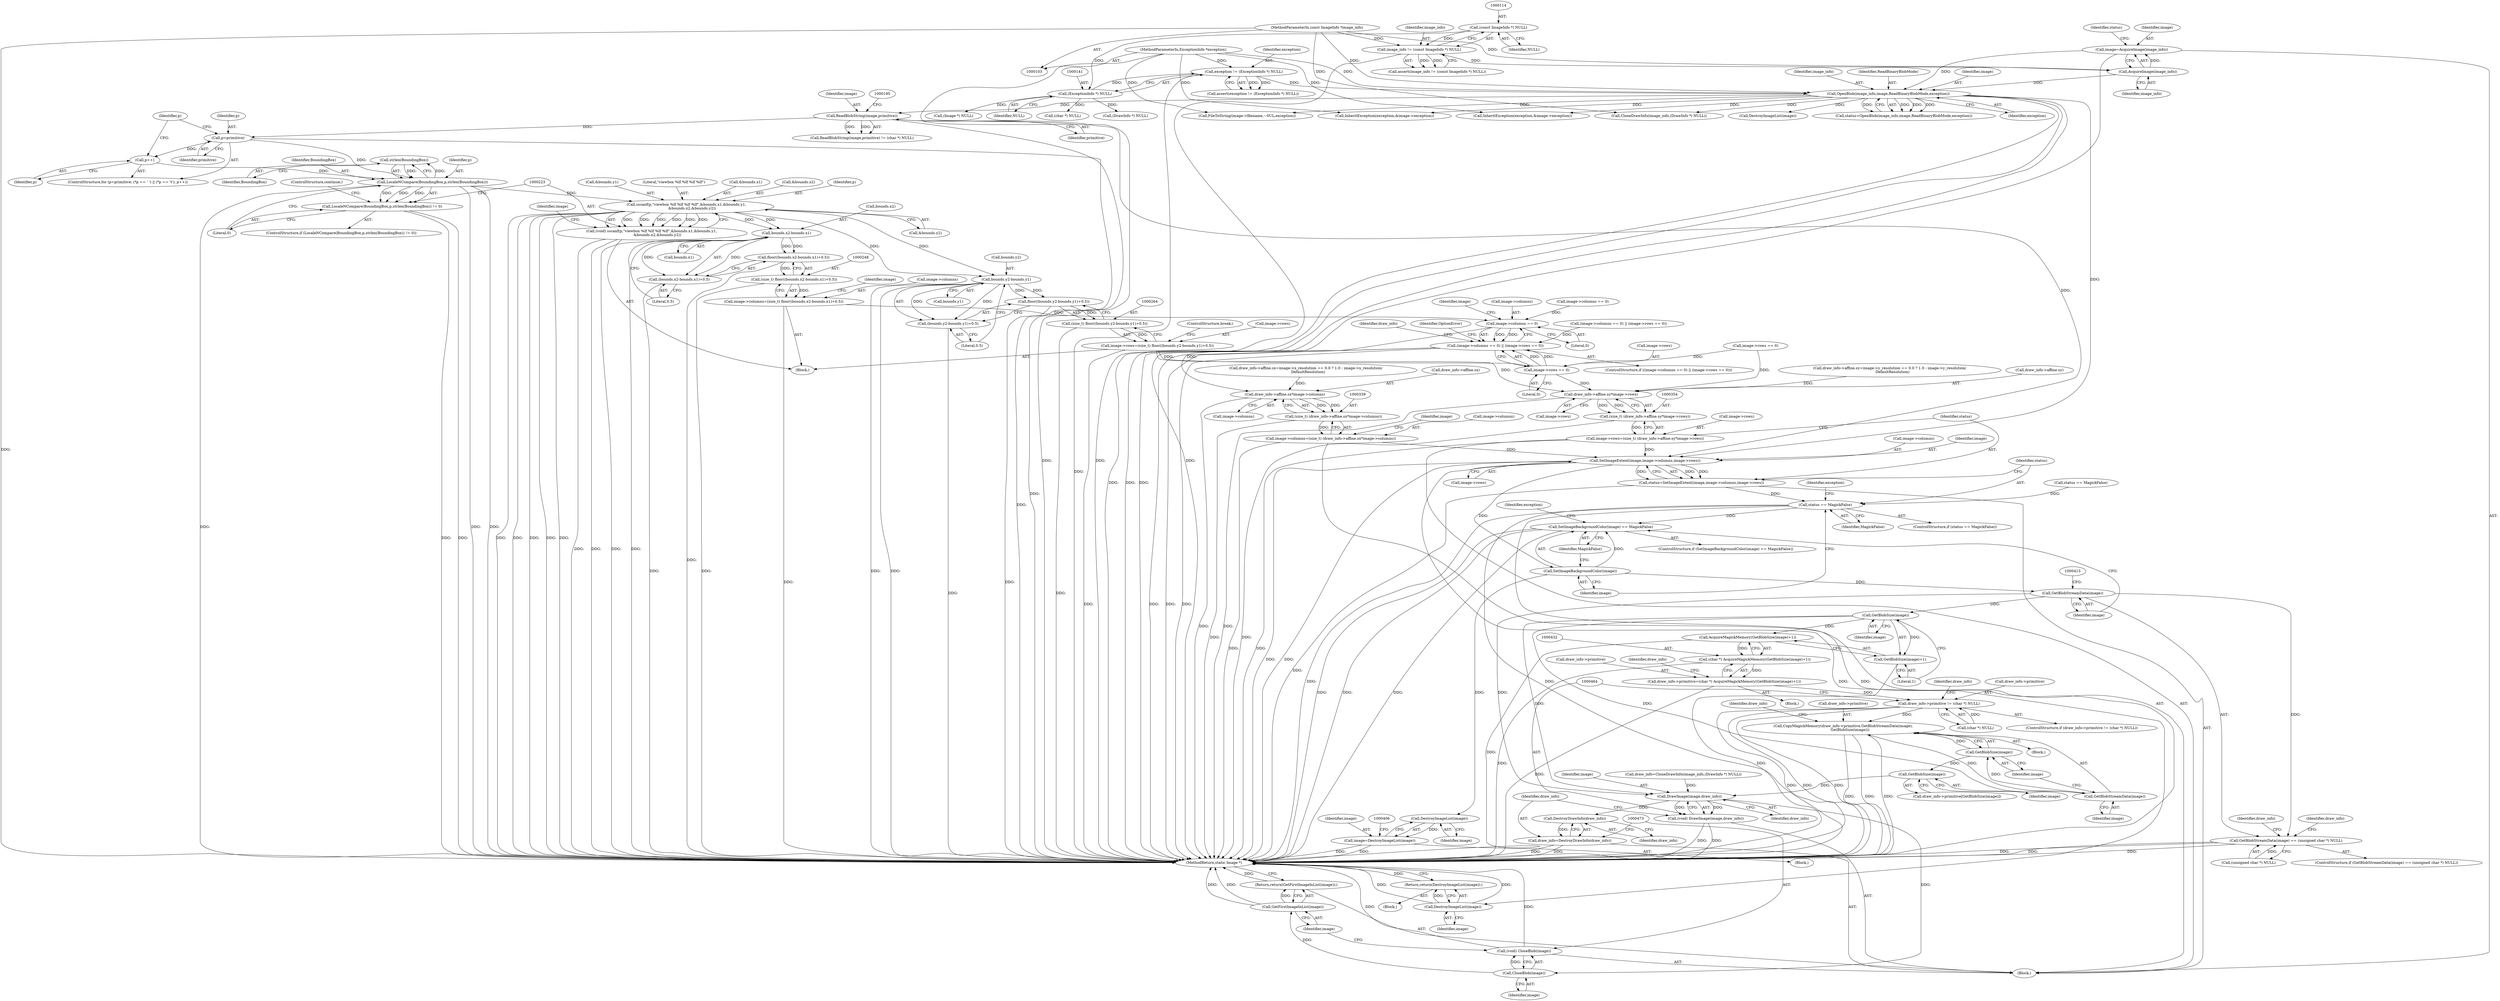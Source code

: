 digraph "0_ImageMagick_f6e9d0d9955e85bdd7540b251cd50d598dacc5e6_38@API" {
"1000218" [label="(Call,strlen(BoundingBox))"];
"1000215" [label="(Call,LocaleNCompare(BoundingBox,p,strlen(BoundingBox)))"];
"1000218" [label="(Call,strlen(BoundingBox))"];
"1000199" [label="(Call,p=primitive)"];
"1000191" [label="(Call,ReadBlobString(image,primitive))"];
"1000155" [label="(Call,OpenBlob(image_info,image,ReadBinaryBlobMode,exception))"];
"1000151" [label="(Call,AcquireImage(image_info))"];
"1000111" [label="(Call,image_info != (const ImageInfo *) NULL)"];
"1000104" [label="(MethodParameterIn,const ImageInfo *image_info)"];
"1000113" [label="(Call,(const ImageInfo *) NULL)"];
"1000149" [label="(Call,image=AcquireImage(image_info))"];
"1000138" [label="(Call,exception != (ExceptionInfo *) NULL)"];
"1000105" [label="(MethodParameterIn,ExceptionInfo *exception)"];
"1000140" [label="(Call,(ExceptionInfo *) NULL)"];
"1000211" [label="(Call,p++)"];
"1000214" [label="(Call,LocaleNCompare(BoundingBox,p,strlen(BoundingBox)) != 0)"];
"1000224" [label="(Call,sscanf(p,\"viewbox %lf %lf %lf %lf\",&bounds.x1,&bounds.y1,\n          &bounds.x2,&bounds.y2))"];
"1000222" [label="(Call,(void) sscanf(p,\"viewbox %lf %lf %lf %lf\",&bounds.x1,&bounds.y1,\n          &bounds.x2,&bounds.y2))"];
"1000251" [label="(Call,bounds.x2-bounds.x1)"];
"1000249" [label="(Call,floor((bounds.x2-bounds.x1)+0.5))"];
"1000247" [label="(Call,(size_t) floor((bounds.x2-bounds.x1)+0.5))"];
"1000243" [label="(Call,image->columns=(size_t) floor((bounds.x2-bounds.x1)+0.5))"];
"1000278" [label="(Call,image->columns == 0)"];
"1000277" [label="(Call,(image->columns == 0) || (image->rows == 0))"];
"1000340" [label="(Call,draw_info->affine.sx*image->columns)"];
"1000338" [label="(Call,(size_t) (draw_info->affine.sx*image->columns))"];
"1000334" [label="(Call,image->columns=(size_t) (draw_info->affine.sx*image->columns))"];
"1000366" [label="(Call,SetImageExtent(image,image->columns,image->rows))"];
"1000364" [label="(Call,status=SetImageExtent(image,image->columns,image->rows))"];
"1000375" [label="(Call,status == MagickFalse)"];
"1000389" [label="(Call,SetImageBackgroundColor(image) == MagickFalse)"];
"1000386" [label="(Call,DestroyImageList(image))"];
"1000385" [label="(Return,return(DestroyImageList(image));)"];
"1000390" [label="(Call,SetImageBackgroundColor(image))"];
"1000402" [label="(Call,DestroyImageList(image))"];
"1000400" [label="(Call,image=DestroyImageList(image))"];
"1000410" [label="(Call,GetBlobStreamData(image))"];
"1000409" [label="(Call,GetBlobStreamData(image) == (unsigned char *) NULL)"];
"1000435" [label="(Call,GetBlobSize(image))"];
"1000433" [label="(Call,AcquireMagickMemory(GetBlobSize(image)+1))"];
"1000431" [label="(Call,(char *) AcquireMagickMemory(GetBlobSize(image)+1))"];
"1000427" [label="(Call,draw_info->primitive=(char *) AcquireMagickMemory(GetBlobSize(image)+1))"];
"1000439" [label="(Call,draw_info->primitive != (char *) NULL)"];
"1000447" [label="(Call,CopyMagickMemory(draw_info->primitive,GetBlobStreamData(image),\n            GetBlobSize(image)))"];
"1000434" [label="(Call,GetBlobSize(image)+1)"];
"1000451" [label="(Call,GetBlobStreamData(image))"];
"1000453" [label="(Call,GetBlobSize(image))"];
"1000460" [label="(Call,GetBlobSize(image))"];
"1000465" [label="(Call,DrawImage(image,draw_info))"];
"1000463" [label="(Call,(void) DrawImage(image,draw_info))"];
"1000470" [label="(Call,DestroyDrawInfo(draw_info))"];
"1000468" [label="(Call,draw_info=DestroyDrawInfo(draw_info))"];
"1000474" [label="(Call,CloseBlob(image))"];
"1000472" [label="(Call,(void) CloseBlob(image))"];
"1000477" [label="(Call,GetFirstImageInList(image))"];
"1000476" [label="(Return,return(GetFirstImageInList(image));)"];
"1000250" [label="(Call,(bounds.x2-bounds.x1)+0.5)"];
"1000267" [label="(Call,bounds.y2-bounds.y1)"];
"1000265" [label="(Call,floor((bounds.y2-bounds.y1)+0.5))"];
"1000263" [label="(Call,(size_t) floor((bounds.y2-bounds.y1)+0.5))"];
"1000259" [label="(Call,image->rows=(size_t) floor((bounds.y2-bounds.y1)+0.5))"];
"1000283" [label="(Call,image->rows == 0)"];
"1000355" [label="(Call,draw_info->affine.sy*image->rows)"];
"1000353" [label="(Call,(size_t) (draw_info->affine.sy*image->rows))"];
"1000349" [label="(Call,image->rows=(size_t) (draw_info->affine.sy*image->rows))"];
"1000266" [label="(Call,(bounds.y2-bounds.y1)+0.5)"];
"1000157" [label="(Identifier,image)"];
"1000441" [label="(Identifier,draw_info)"];
"1000298" [label="(Call,draw_info->affine.sx=image->x_resolution == 0.0 ? 1.0 : image->x_resolution/\n    DefaultResolution)"];
"1000137" [label="(Call,assert(exception != (ExceptionInfo *) NULL))"];
"1000411" [label="(Identifier,image)"];
"1000221" [label="(ControlStructure,continue;)"];
"1000448" [label="(Call,draw_info->primitive)"];
"1000471" [label="(Identifier,draw_info)"];
"1000227" [label="(Call,&bounds.x1)"];
"1000472" [label="(Call,(void) CloseBlob(image))"];
"1000239" [label="(Call,&bounds.y2)"];
"1000467" [label="(Identifier,draw_info)"];
"1000385" [label="(Return,return(DestroyImageList(image));)"];
"1000193" [label="(Identifier,primitive)"];
"1000340" [label="(Call,draw_info->affine.sx*image->columns)"];
"1000174" [label="(Call,(image->columns == 0) || (image->rows == 0))"];
"1000368" [label="(Call,image->columns)"];
"1000275" [label="(ControlStructure,break;)"];
"1000235" [label="(Call,&bounds.x2)"];
"1000247" [label="(Call,(size_t) floor((bounds.x2-bounds.x1)+0.5))"];
"1000469" [label="(Identifier,draw_info)"];
"1000341" [label="(Call,draw_info->affine.sx)"];
"1000194" [label="(Call,(char *) NULL)"];
"1000277" [label="(Call,(image->columns == 0) || (image->rows == 0))"];
"1000150" [label="(Identifier,image)"];
"1000389" [label="(Call,SetImageBackgroundColor(image) == MagickFalse)"];
"1000474" [label="(Call,CloseBlob(image))"];
"1000139" [label="(Identifier,exception)"];
"1000255" [label="(Call,bounds.x1)"];
"1000218" [label="(Call,strlen(BoundingBox))"];
"1000190" [label="(Call,ReadBlobString(image,primitive) != (char *) NULL)"];
"1000402" [label="(Call,DestroyImageList(image))"];
"1000138" [label="(Call,exception != (ExceptionInfo *) NULL)"];
"1000452" [label="(Identifier,image)"];
"1000456" [label="(Call,draw_info->primitive[GetBlobSize(image)])"];
"1000284" [label="(Call,image->rows)"];
"1000454" [label="(Identifier,image)"];
"1000394" [label="(Call,InheritException(exception,&image->exception))"];
"1000465" [label="(Call,DrawImage(image,draw_info))"];
"1000388" [label="(ControlStructure,if (SetImageBackgroundColor(image) == MagickFalse))"];
"1000390" [label="(Call,SetImageBackgroundColor(image))"];
"1000263" [label="(Call,(size_t) floor((bounds.y2-bounds.y1)+0.5))"];
"1000217" [label="(Identifier,p)"];
"1000167" [label="(Call,DestroyImageList(image))"];
"1000461" [label="(Identifier,image)"];
"1000338" [label="(Call,(size_t) (draw_info->affine.sx*image->columns))"];
"1000346" [label="(Call,image->columns)"];
"1000260" [label="(Call,image->rows)"];
"1000285" [label="(Identifier,image)"];
"1000104" [label="(MethodParameterIn,const ImageInfo *image_info)"];
"1000245" [label="(Identifier,image)"];
"1000161" [label="(Call,status == MagickFalse)"];
"1000449" [label="(Identifier,draw_info)"];
"1000437" [label="(Literal,1)"];
"1000215" [label="(Call,LocaleNCompare(BoundingBox,p,strlen(BoundingBox)))"];
"1000111" [label="(Call,image_info != (const ImageInfo *) NULL)"];
"1000212" [label="(Identifier,p)"];
"1000191" [label="(Call,ReadBlobString(image,primitive))"];
"1000225" [label="(Identifier,p)"];
"1000261" [label="(Identifier,image)"];
"1000295" [label="(Call,(DrawInfo *) NULL)"];
"1000376" [label="(Identifier,status)"];
"1000365" [label="(Identifier,status)"];
"1000477" [label="(Call,GetFirstImageInList(image))"];
"1000282" [label="(Literal,0)"];
"1000403" [label="(Identifier,image)"];
"1000112" [label="(Identifier,image_info)"];
"1000476" [label="(Return,return(GetFirstImageInList(image));)"];
"1000156" [label="(Identifier,image_info)"];
"1000375" [label="(Call,status == MagickFalse)"];
"1000334" [label="(Call,image->columns=(size_t) (draw_info->affine.sx*image->columns))"];
"1000170" [label="(Call,(Image *) NULL)"];
"1000377" [label="(Identifier,MagickFalse)"];
"1000192" [label="(Identifier,image)"];
"1000251" [label="(Call,bounds.x2-bounds.x1)"];
"1000205" [label="(Identifier,p)"];
"1000379" [label="(Call,InheritException(exception,&image->exception))"];
"1000140" [label="(Call,(ExceptionInfo *) NULL)"];
"1000158" [label="(Identifier,ReadBinaryBlobMode)"];
"1000364" [label="(Call,status=SetImageExtent(image,image->columns,image->rows))"];
"1000436" [label="(Identifier,image)"];
"1000460" [label="(Call,GetBlobSize(image))"];
"1000349" [label="(Call,image->rows=(size_t) (draw_info->affine.sy*image->rows))"];
"1000153" [label="(Call,status=OpenBlob(image_info,image,ReadBinaryBlobMode,exception))"];
"1000351" [label="(Identifier,image)"];
"1000155" [label="(Call,OpenBlob(image_info,image,ReadBinaryBlobMode,exception))"];
"1000149" [label="(Call,image=AcquireImage(image_info))"];
"1000249" [label="(Call,floor((bounds.x2-bounds.x1)+0.5))"];
"1000438" [label="(ControlStructure,if (draw_info->primitive != (char *) NULL))"];
"1000154" [label="(Identifier,status)"];
"1000428" [label="(Call,draw_info->primitive)"];
"1000278" [label="(Call,image->columns == 0)"];
"1000258" [label="(Literal,0.5)"];
"1000387" [label="(Identifier,image)"];
"1000180" [label="(Call,image->rows == 0)"];
"1000201" [label="(Identifier,primitive)"];
"1000151" [label="(Call,AcquireImage(image_info))"];
"1000380" [label="(Identifier,exception)"];
"1000268" [label="(Call,bounds.y2)"];
"1000214" [label="(Call,LocaleNCompare(BoundingBox,p,strlen(BoundingBox)) != 0)"];
"1000366" [label="(Call,SetImageExtent(image,image->columns,image->rows))"];
"1000113" [label="(Call,(const ImageInfo *) NULL)"];
"1000219" [label="(Identifier,BoundingBox)"];
"1000470" [label="(Call,DestroyDrawInfo(draw_info))"];
"1000408" [label="(ControlStructure,if (GetBlobStreamData(image) == (unsigned char *) NULL))"];
"1000374" [label="(ControlStructure,if (status == MagickFalse))"];
"1000283" [label="(Call,image->rows == 0)"];
"1000252" [label="(Call,bounds.x2)"];
"1000316" [label="(Call,draw_info->affine.sy=image->y_resolution == 0.0 ? 1.0 : image->y_resolution/\n     DefaultResolution)"];
"1000243" [label="(Call,image->columns=(size_t) floor((bounds.x2-bounds.x1)+0.5))"];
"1000431" [label="(Call,(char *) AcquireMagickMemory(GetBlobSize(image)+1))"];
"1000391" [label="(Identifier,image)"];
"1000115" [label="(Identifier,NULL)"];
"1000142" [label="(Identifier,NULL)"];
"1000198" [label="(ControlStructure,for (p=primitive; (*p == ' ') || (*p == '\t'); p++))"];
"1000231" [label="(Call,&bounds.y1)"];
"1000361" [label="(Call,image->rows)"];
"1000159" [label="(Identifier,exception)"];
"1000152" [label="(Identifier,image_info)"];
"1000110" [label="(Call,assert(image_info != (const ImageInfo *) NULL))"];
"1000426" [label="(Block,)"];
"1000458" [label="(Identifier,draw_info)"];
"1000463" [label="(Call,(void) DrawImage(image,draw_info))"];
"1000259" [label="(Call,image->rows=(size_t) floor((bounds.y2-bounds.y1)+0.5))"];
"1000427" [label="(Call,draw_info->primitive=(char *) AcquireMagickMemory(GetBlobSize(image)+1))"];
"1000440" [label="(Call,draw_info->primitive)"];
"1000353" [label="(Call,(size_t) (draw_info->affine.sy*image->rows))"];
"1000434" [label="(Call,GetBlobSize(image)+1)"];
"1000386" [label="(Call,DestroyImageList(image))"];
"1000451" [label="(Call,GetBlobStreamData(image))"];
"1000267" [label="(Call,bounds.y2-bounds.y1)"];
"1000447" [label="(Call,CopyMagickMemory(draw_info->primitive,GetBlobStreamData(image),\n            GetBlobSize(image)))"];
"1000466" [label="(Identifier,image)"];
"1000350" [label="(Call,image->rows)"];
"1000211" [label="(Call,p++)"];
"1000453" [label="(Call,GetBlobSize(image))"];
"1000106" [label="(Block,)"];
"1000401" [label="(Identifier,image)"];
"1000392" [label="(Identifier,MagickFalse)"];
"1000271" [label="(Call,bounds.y1)"];
"1000410" [label="(Call,GetBlobStreamData(image))"];
"1000266" [label="(Call,(bounds.y2-bounds.y1)+0.5)"];
"1000292" [label="(Identifier,draw_info)"];
"1000479" [label="(MethodReturn,static Image *)"];
"1000429" [label="(Identifier,draw_info)"];
"1000213" [label="(ControlStructure,if (LocaleNCompare(BoundingBox,p,strlen(BoundingBox)) != 0))"];
"1000224" [label="(Call,sscanf(p,\"viewbox %lf %lf %lf %lf\",&bounds.x1,&bounds.y1,\n          &bounds.x2,&bounds.y2))"];
"1000279" [label="(Call,image->columns)"];
"1000443" [label="(Call,(char *) NULL)"];
"1000226" [label="(Literal,\"viewbox %lf %lf %lf %lf\")"];
"1000355" [label="(Call,draw_info->affine.sy*image->rows)"];
"1000274" [label="(Literal,0.5)"];
"1000367" [label="(Identifier,image)"];
"1000433" [label="(Call,AcquireMagickMemory(GetBlobSize(image)+1))"];
"1000216" [label="(Identifier,BoundingBox)"];
"1000393" [label="(Block,)"];
"1000439" [label="(Call,draw_info->primitive != (char *) NULL)"];
"1000478" [label="(Identifier,image)"];
"1000475" [label="(Identifier,image)"];
"1000199" [label="(Call,p=primitive)"];
"1000289" [label="(Identifier,OptionError)"];
"1000446" [label="(Block,)"];
"1000356" [label="(Call,draw_info->affine.sy)"];
"1000417" [label="(Identifier,draw_info)"];
"1000409" [label="(Call,GetBlobStreamData(image) == (unsigned char *) NULL)"];
"1000276" [label="(ControlStructure,if ((image->columns == 0) || (image->rows == 0)))"];
"1000220" [label="(Literal,0)"];
"1000200" [label="(Identifier,p)"];
"1000287" [label="(Literal,0)"];
"1000293" [label="(Call,CloneDrawInfo(image_info,(DrawInfo *) NULL))"];
"1000371" [label="(Call,image->rows)"];
"1000175" [label="(Call,image->columns == 0)"];
"1000291" [label="(Call,draw_info=CloneDrawInfo(image_info,(DrawInfo *) NULL))"];
"1000244" [label="(Call,image->columns)"];
"1000419" [label="(Call,FileToString(image->filename,~0UL,exception))"];
"1000412" [label="(Call,(unsigned char *) NULL)"];
"1000197" [label="(Block,)"];
"1000222" [label="(Call,(void) sscanf(p,\"viewbox %lf %lf %lf %lf\",&bounds.x1,&bounds.y1,\n          &bounds.x2,&bounds.y2))"];
"1000395" [label="(Identifier,exception)"];
"1000468" [label="(Call,draw_info=DestroyDrawInfo(draw_info))"];
"1000378" [label="(Block,)"];
"1000435" [label="(Call,GetBlobSize(image))"];
"1000250" [label="(Call,(bounds.x2-bounds.x1)+0.5)"];
"1000400" [label="(Call,image=DestroyImageList(image))"];
"1000105" [label="(MethodParameterIn,ExceptionInfo *exception)"];
"1000265" [label="(Call,floor((bounds.y2-bounds.y1)+0.5))"];
"1000335" [label="(Call,image->columns)"];
"1000218" -> "1000215"  [label="AST: "];
"1000218" -> "1000219"  [label="CFG: "];
"1000219" -> "1000218"  [label="AST: "];
"1000215" -> "1000218"  [label="CFG: "];
"1000218" -> "1000215"  [label="DDG: "];
"1000215" -> "1000218"  [label="DDG: "];
"1000215" -> "1000214"  [label="AST: "];
"1000216" -> "1000215"  [label="AST: "];
"1000217" -> "1000215"  [label="AST: "];
"1000220" -> "1000215"  [label="CFG: "];
"1000215" -> "1000479"  [label="DDG: "];
"1000215" -> "1000479"  [label="DDG: "];
"1000215" -> "1000479"  [label="DDG: "];
"1000215" -> "1000214"  [label="DDG: "];
"1000215" -> "1000214"  [label="DDG: "];
"1000215" -> "1000214"  [label="DDG: "];
"1000199" -> "1000215"  [label="DDG: "];
"1000211" -> "1000215"  [label="DDG: "];
"1000215" -> "1000224"  [label="DDG: "];
"1000199" -> "1000198"  [label="AST: "];
"1000199" -> "1000201"  [label="CFG: "];
"1000200" -> "1000199"  [label="AST: "];
"1000201" -> "1000199"  [label="AST: "];
"1000205" -> "1000199"  [label="CFG: "];
"1000199" -> "1000479"  [label="DDG: "];
"1000191" -> "1000199"  [label="DDG: "];
"1000199" -> "1000211"  [label="DDG: "];
"1000191" -> "1000190"  [label="AST: "];
"1000191" -> "1000193"  [label="CFG: "];
"1000192" -> "1000191"  [label="AST: "];
"1000193" -> "1000191"  [label="AST: "];
"1000195" -> "1000191"  [label="CFG: "];
"1000191" -> "1000479"  [label="DDG: "];
"1000191" -> "1000190"  [label="DDG: "];
"1000191" -> "1000190"  [label="DDG: "];
"1000155" -> "1000191"  [label="DDG: "];
"1000191" -> "1000366"  [label="DDG: "];
"1000155" -> "1000153"  [label="AST: "];
"1000155" -> "1000159"  [label="CFG: "];
"1000156" -> "1000155"  [label="AST: "];
"1000157" -> "1000155"  [label="AST: "];
"1000158" -> "1000155"  [label="AST: "];
"1000159" -> "1000155"  [label="AST: "];
"1000153" -> "1000155"  [label="CFG: "];
"1000155" -> "1000479"  [label="DDG: "];
"1000155" -> "1000479"  [label="DDG: "];
"1000155" -> "1000479"  [label="DDG: "];
"1000155" -> "1000153"  [label="DDG: "];
"1000155" -> "1000153"  [label="DDG: "];
"1000155" -> "1000153"  [label="DDG: "];
"1000155" -> "1000153"  [label="DDG: "];
"1000151" -> "1000155"  [label="DDG: "];
"1000104" -> "1000155"  [label="DDG: "];
"1000149" -> "1000155"  [label="DDG: "];
"1000138" -> "1000155"  [label="DDG: "];
"1000105" -> "1000155"  [label="DDG: "];
"1000155" -> "1000167"  [label="DDG: "];
"1000155" -> "1000293"  [label="DDG: "];
"1000155" -> "1000366"  [label="DDG: "];
"1000155" -> "1000379"  [label="DDG: "];
"1000155" -> "1000394"  [label="DDG: "];
"1000155" -> "1000419"  [label="DDG: "];
"1000151" -> "1000149"  [label="AST: "];
"1000151" -> "1000152"  [label="CFG: "];
"1000152" -> "1000151"  [label="AST: "];
"1000149" -> "1000151"  [label="CFG: "];
"1000151" -> "1000149"  [label="DDG: "];
"1000111" -> "1000151"  [label="DDG: "];
"1000104" -> "1000151"  [label="DDG: "];
"1000111" -> "1000110"  [label="AST: "];
"1000111" -> "1000113"  [label="CFG: "];
"1000112" -> "1000111"  [label="AST: "];
"1000113" -> "1000111"  [label="AST: "];
"1000110" -> "1000111"  [label="CFG: "];
"1000111" -> "1000479"  [label="DDG: "];
"1000111" -> "1000110"  [label="DDG: "];
"1000111" -> "1000110"  [label="DDG: "];
"1000104" -> "1000111"  [label="DDG: "];
"1000113" -> "1000111"  [label="DDG: "];
"1000104" -> "1000103"  [label="AST: "];
"1000104" -> "1000479"  [label="DDG: "];
"1000104" -> "1000293"  [label="DDG: "];
"1000113" -> "1000115"  [label="CFG: "];
"1000114" -> "1000113"  [label="AST: "];
"1000115" -> "1000113"  [label="AST: "];
"1000113" -> "1000140"  [label="DDG: "];
"1000149" -> "1000106"  [label="AST: "];
"1000150" -> "1000149"  [label="AST: "];
"1000154" -> "1000149"  [label="CFG: "];
"1000149" -> "1000479"  [label="DDG: "];
"1000138" -> "1000137"  [label="AST: "];
"1000138" -> "1000140"  [label="CFG: "];
"1000139" -> "1000138"  [label="AST: "];
"1000140" -> "1000138"  [label="AST: "];
"1000137" -> "1000138"  [label="CFG: "];
"1000138" -> "1000479"  [label="DDG: "];
"1000138" -> "1000137"  [label="DDG: "];
"1000138" -> "1000137"  [label="DDG: "];
"1000105" -> "1000138"  [label="DDG: "];
"1000140" -> "1000138"  [label="DDG: "];
"1000105" -> "1000103"  [label="AST: "];
"1000105" -> "1000479"  [label="DDG: "];
"1000105" -> "1000379"  [label="DDG: "];
"1000105" -> "1000394"  [label="DDG: "];
"1000105" -> "1000419"  [label="DDG: "];
"1000140" -> "1000142"  [label="CFG: "];
"1000141" -> "1000140"  [label="AST: "];
"1000142" -> "1000140"  [label="AST: "];
"1000140" -> "1000170"  [label="DDG: "];
"1000140" -> "1000194"  [label="DDG: "];
"1000140" -> "1000295"  [label="DDG: "];
"1000211" -> "1000198"  [label="AST: "];
"1000211" -> "1000212"  [label="CFG: "];
"1000212" -> "1000211"  [label="AST: "];
"1000205" -> "1000211"  [label="CFG: "];
"1000214" -> "1000213"  [label="AST: "];
"1000214" -> "1000220"  [label="CFG: "];
"1000220" -> "1000214"  [label="AST: "];
"1000221" -> "1000214"  [label="CFG: "];
"1000223" -> "1000214"  [label="CFG: "];
"1000214" -> "1000479"  [label="DDG: "];
"1000214" -> "1000479"  [label="DDG: "];
"1000224" -> "1000222"  [label="AST: "];
"1000224" -> "1000239"  [label="CFG: "];
"1000225" -> "1000224"  [label="AST: "];
"1000226" -> "1000224"  [label="AST: "];
"1000227" -> "1000224"  [label="AST: "];
"1000231" -> "1000224"  [label="AST: "];
"1000235" -> "1000224"  [label="AST: "];
"1000239" -> "1000224"  [label="AST: "];
"1000222" -> "1000224"  [label="CFG: "];
"1000224" -> "1000479"  [label="DDG: "];
"1000224" -> "1000479"  [label="DDG: "];
"1000224" -> "1000479"  [label="DDG: "];
"1000224" -> "1000479"  [label="DDG: "];
"1000224" -> "1000479"  [label="DDG: "];
"1000224" -> "1000222"  [label="DDG: "];
"1000224" -> "1000222"  [label="DDG: "];
"1000224" -> "1000222"  [label="DDG: "];
"1000224" -> "1000222"  [label="DDG: "];
"1000224" -> "1000222"  [label="DDG: "];
"1000224" -> "1000222"  [label="DDG: "];
"1000224" -> "1000251"  [label="DDG: "];
"1000224" -> "1000251"  [label="DDG: "];
"1000224" -> "1000267"  [label="DDG: "];
"1000224" -> "1000267"  [label="DDG: "];
"1000222" -> "1000197"  [label="AST: "];
"1000223" -> "1000222"  [label="AST: "];
"1000245" -> "1000222"  [label="CFG: "];
"1000222" -> "1000479"  [label="DDG: "];
"1000222" -> "1000479"  [label="DDG: "];
"1000251" -> "1000250"  [label="AST: "];
"1000251" -> "1000255"  [label="CFG: "];
"1000252" -> "1000251"  [label="AST: "];
"1000255" -> "1000251"  [label="AST: "];
"1000258" -> "1000251"  [label="CFG: "];
"1000251" -> "1000479"  [label="DDG: "];
"1000251" -> "1000479"  [label="DDG: "];
"1000251" -> "1000249"  [label="DDG: "];
"1000251" -> "1000249"  [label="DDG: "];
"1000251" -> "1000250"  [label="DDG: "];
"1000251" -> "1000250"  [label="DDG: "];
"1000249" -> "1000247"  [label="AST: "];
"1000249" -> "1000250"  [label="CFG: "];
"1000250" -> "1000249"  [label="AST: "];
"1000247" -> "1000249"  [label="CFG: "];
"1000249" -> "1000479"  [label="DDG: "];
"1000249" -> "1000247"  [label="DDG: "];
"1000247" -> "1000243"  [label="AST: "];
"1000248" -> "1000247"  [label="AST: "];
"1000243" -> "1000247"  [label="CFG: "];
"1000247" -> "1000479"  [label="DDG: "];
"1000247" -> "1000243"  [label="DDG: "];
"1000243" -> "1000197"  [label="AST: "];
"1000244" -> "1000243"  [label="AST: "];
"1000261" -> "1000243"  [label="CFG: "];
"1000243" -> "1000479"  [label="DDG: "];
"1000243" -> "1000278"  [label="DDG: "];
"1000278" -> "1000277"  [label="AST: "];
"1000278" -> "1000282"  [label="CFG: "];
"1000279" -> "1000278"  [label="AST: "];
"1000282" -> "1000278"  [label="AST: "];
"1000285" -> "1000278"  [label="CFG: "];
"1000277" -> "1000278"  [label="CFG: "];
"1000278" -> "1000277"  [label="DDG: "];
"1000278" -> "1000277"  [label="DDG: "];
"1000175" -> "1000278"  [label="DDG: "];
"1000278" -> "1000340"  [label="DDG: "];
"1000277" -> "1000276"  [label="AST: "];
"1000277" -> "1000283"  [label="CFG: "];
"1000283" -> "1000277"  [label="AST: "];
"1000289" -> "1000277"  [label="CFG: "];
"1000292" -> "1000277"  [label="CFG: "];
"1000277" -> "1000479"  [label="DDG: "];
"1000277" -> "1000479"  [label="DDG: "];
"1000277" -> "1000479"  [label="DDG: "];
"1000283" -> "1000277"  [label="DDG: "];
"1000283" -> "1000277"  [label="DDG: "];
"1000174" -> "1000277"  [label="DDG: "];
"1000340" -> "1000338"  [label="AST: "];
"1000340" -> "1000346"  [label="CFG: "];
"1000341" -> "1000340"  [label="AST: "];
"1000346" -> "1000340"  [label="AST: "];
"1000338" -> "1000340"  [label="CFG: "];
"1000340" -> "1000479"  [label="DDG: "];
"1000340" -> "1000338"  [label="DDG: "];
"1000340" -> "1000338"  [label="DDG: "];
"1000298" -> "1000340"  [label="DDG: "];
"1000338" -> "1000334"  [label="AST: "];
"1000339" -> "1000338"  [label="AST: "];
"1000334" -> "1000338"  [label="CFG: "];
"1000338" -> "1000479"  [label="DDG: "];
"1000338" -> "1000334"  [label="DDG: "];
"1000334" -> "1000106"  [label="AST: "];
"1000335" -> "1000334"  [label="AST: "];
"1000351" -> "1000334"  [label="CFG: "];
"1000334" -> "1000479"  [label="DDG: "];
"1000334" -> "1000366"  [label="DDG: "];
"1000366" -> "1000364"  [label="AST: "];
"1000366" -> "1000371"  [label="CFG: "];
"1000367" -> "1000366"  [label="AST: "];
"1000368" -> "1000366"  [label="AST: "];
"1000371" -> "1000366"  [label="AST: "];
"1000364" -> "1000366"  [label="CFG: "];
"1000366" -> "1000479"  [label="DDG: "];
"1000366" -> "1000479"  [label="DDG: "];
"1000366" -> "1000364"  [label="DDG: "];
"1000366" -> "1000364"  [label="DDG: "];
"1000366" -> "1000364"  [label="DDG: "];
"1000349" -> "1000366"  [label="DDG: "];
"1000366" -> "1000386"  [label="DDG: "];
"1000366" -> "1000390"  [label="DDG: "];
"1000364" -> "1000106"  [label="AST: "];
"1000365" -> "1000364"  [label="AST: "];
"1000376" -> "1000364"  [label="CFG: "];
"1000364" -> "1000479"  [label="DDG: "];
"1000364" -> "1000375"  [label="DDG: "];
"1000375" -> "1000374"  [label="AST: "];
"1000375" -> "1000377"  [label="CFG: "];
"1000376" -> "1000375"  [label="AST: "];
"1000377" -> "1000375"  [label="AST: "];
"1000380" -> "1000375"  [label="CFG: "];
"1000391" -> "1000375"  [label="CFG: "];
"1000375" -> "1000479"  [label="DDG: "];
"1000375" -> "1000479"  [label="DDG: "];
"1000375" -> "1000479"  [label="DDG: "];
"1000161" -> "1000375"  [label="DDG: "];
"1000375" -> "1000389"  [label="DDG: "];
"1000389" -> "1000388"  [label="AST: "];
"1000389" -> "1000392"  [label="CFG: "];
"1000390" -> "1000389"  [label="AST: "];
"1000392" -> "1000389"  [label="AST: "];
"1000395" -> "1000389"  [label="CFG: "];
"1000411" -> "1000389"  [label="CFG: "];
"1000389" -> "1000479"  [label="DDG: "];
"1000389" -> "1000479"  [label="DDG: "];
"1000389" -> "1000479"  [label="DDG: "];
"1000390" -> "1000389"  [label="DDG: "];
"1000386" -> "1000385"  [label="AST: "];
"1000386" -> "1000387"  [label="CFG: "];
"1000387" -> "1000386"  [label="AST: "];
"1000385" -> "1000386"  [label="CFG: "];
"1000386" -> "1000479"  [label="DDG: "];
"1000386" -> "1000479"  [label="DDG: "];
"1000386" -> "1000385"  [label="DDG: "];
"1000385" -> "1000378"  [label="AST: "];
"1000479" -> "1000385"  [label="CFG: "];
"1000385" -> "1000479"  [label="DDG: "];
"1000390" -> "1000391"  [label="CFG: "];
"1000391" -> "1000390"  [label="AST: "];
"1000392" -> "1000390"  [label="CFG: "];
"1000390" -> "1000402"  [label="DDG: "];
"1000390" -> "1000410"  [label="DDG: "];
"1000402" -> "1000400"  [label="AST: "];
"1000402" -> "1000403"  [label="CFG: "];
"1000403" -> "1000402"  [label="AST: "];
"1000400" -> "1000402"  [label="CFG: "];
"1000402" -> "1000400"  [label="DDG: "];
"1000400" -> "1000393"  [label="AST: "];
"1000401" -> "1000400"  [label="AST: "];
"1000406" -> "1000400"  [label="CFG: "];
"1000400" -> "1000479"  [label="DDG: "];
"1000400" -> "1000479"  [label="DDG: "];
"1000410" -> "1000409"  [label="AST: "];
"1000410" -> "1000411"  [label="CFG: "];
"1000411" -> "1000410"  [label="AST: "];
"1000413" -> "1000410"  [label="CFG: "];
"1000410" -> "1000409"  [label="DDG: "];
"1000410" -> "1000435"  [label="DDG: "];
"1000410" -> "1000465"  [label="DDG: "];
"1000409" -> "1000408"  [label="AST: "];
"1000409" -> "1000412"  [label="CFG: "];
"1000412" -> "1000409"  [label="AST: "];
"1000417" -> "1000409"  [label="CFG: "];
"1000429" -> "1000409"  [label="CFG: "];
"1000409" -> "1000479"  [label="DDG: "];
"1000409" -> "1000479"  [label="DDG: "];
"1000409" -> "1000479"  [label="DDG: "];
"1000412" -> "1000409"  [label="DDG: "];
"1000435" -> "1000434"  [label="AST: "];
"1000435" -> "1000436"  [label="CFG: "];
"1000436" -> "1000435"  [label="AST: "];
"1000437" -> "1000435"  [label="CFG: "];
"1000435" -> "1000433"  [label="DDG: "];
"1000435" -> "1000434"  [label="DDG: "];
"1000435" -> "1000451"  [label="DDG: "];
"1000435" -> "1000465"  [label="DDG: "];
"1000433" -> "1000431"  [label="AST: "];
"1000433" -> "1000434"  [label="CFG: "];
"1000434" -> "1000433"  [label="AST: "];
"1000431" -> "1000433"  [label="CFG: "];
"1000433" -> "1000479"  [label="DDG: "];
"1000433" -> "1000431"  [label="DDG: "];
"1000431" -> "1000427"  [label="AST: "];
"1000432" -> "1000431"  [label="AST: "];
"1000427" -> "1000431"  [label="CFG: "];
"1000431" -> "1000479"  [label="DDG: "];
"1000431" -> "1000427"  [label="DDG: "];
"1000427" -> "1000426"  [label="AST: "];
"1000428" -> "1000427"  [label="AST: "];
"1000441" -> "1000427"  [label="CFG: "];
"1000427" -> "1000479"  [label="DDG: "];
"1000427" -> "1000439"  [label="DDG: "];
"1000439" -> "1000438"  [label="AST: "];
"1000439" -> "1000443"  [label="CFG: "];
"1000440" -> "1000439"  [label="AST: "];
"1000443" -> "1000439"  [label="AST: "];
"1000449" -> "1000439"  [label="CFG: "];
"1000464" -> "1000439"  [label="CFG: "];
"1000439" -> "1000479"  [label="DDG: "];
"1000439" -> "1000479"  [label="DDG: "];
"1000439" -> "1000479"  [label="DDG: "];
"1000443" -> "1000439"  [label="DDG: "];
"1000439" -> "1000447"  [label="DDG: "];
"1000447" -> "1000446"  [label="AST: "];
"1000447" -> "1000453"  [label="CFG: "];
"1000448" -> "1000447"  [label="AST: "];
"1000451" -> "1000447"  [label="AST: "];
"1000453" -> "1000447"  [label="AST: "];
"1000458" -> "1000447"  [label="CFG: "];
"1000447" -> "1000479"  [label="DDG: "];
"1000447" -> "1000479"  [label="DDG: "];
"1000447" -> "1000479"  [label="DDG: "];
"1000451" -> "1000447"  [label="DDG: "];
"1000453" -> "1000447"  [label="DDG: "];
"1000434" -> "1000437"  [label="CFG: "];
"1000437" -> "1000434"  [label="AST: "];
"1000434" -> "1000479"  [label="DDG: "];
"1000451" -> "1000452"  [label="CFG: "];
"1000452" -> "1000451"  [label="AST: "];
"1000454" -> "1000451"  [label="CFG: "];
"1000451" -> "1000453"  [label="DDG: "];
"1000453" -> "1000454"  [label="CFG: "];
"1000454" -> "1000453"  [label="AST: "];
"1000453" -> "1000460"  [label="DDG: "];
"1000460" -> "1000456"  [label="AST: "];
"1000460" -> "1000461"  [label="CFG: "];
"1000461" -> "1000460"  [label="AST: "];
"1000456" -> "1000460"  [label="CFG: "];
"1000460" -> "1000465"  [label="DDG: "];
"1000465" -> "1000463"  [label="AST: "];
"1000465" -> "1000467"  [label="CFG: "];
"1000466" -> "1000465"  [label="AST: "];
"1000467" -> "1000465"  [label="AST: "];
"1000463" -> "1000465"  [label="CFG: "];
"1000465" -> "1000463"  [label="DDG: "];
"1000465" -> "1000463"  [label="DDG: "];
"1000291" -> "1000465"  [label="DDG: "];
"1000465" -> "1000470"  [label="DDG: "];
"1000465" -> "1000474"  [label="DDG: "];
"1000463" -> "1000106"  [label="AST: "];
"1000464" -> "1000463"  [label="AST: "];
"1000469" -> "1000463"  [label="CFG: "];
"1000463" -> "1000479"  [label="DDG: "];
"1000463" -> "1000479"  [label="DDG: "];
"1000470" -> "1000468"  [label="AST: "];
"1000470" -> "1000471"  [label="CFG: "];
"1000471" -> "1000470"  [label="AST: "];
"1000468" -> "1000470"  [label="CFG: "];
"1000470" -> "1000468"  [label="DDG: "];
"1000468" -> "1000106"  [label="AST: "];
"1000469" -> "1000468"  [label="AST: "];
"1000473" -> "1000468"  [label="CFG: "];
"1000468" -> "1000479"  [label="DDG: "];
"1000468" -> "1000479"  [label="DDG: "];
"1000474" -> "1000472"  [label="AST: "];
"1000474" -> "1000475"  [label="CFG: "];
"1000475" -> "1000474"  [label="AST: "];
"1000472" -> "1000474"  [label="CFG: "];
"1000474" -> "1000472"  [label="DDG: "];
"1000474" -> "1000477"  [label="DDG: "];
"1000472" -> "1000106"  [label="AST: "];
"1000473" -> "1000472"  [label="AST: "];
"1000478" -> "1000472"  [label="CFG: "];
"1000472" -> "1000479"  [label="DDG: "];
"1000472" -> "1000479"  [label="DDG: "];
"1000477" -> "1000476"  [label="AST: "];
"1000477" -> "1000478"  [label="CFG: "];
"1000478" -> "1000477"  [label="AST: "];
"1000476" -> "1000477"  [label="CFG: "];
"1000477" -> "1000479"  [label="DDG: "];
"1000477" -> "1000479"  [label="DDG: "];
"1000477" -> "1000476"  [label="DDG: "];
"1000476" -> "1000106"  [label="AST: "];
"1000479" -> "1000476"  [label="CFG: "];
"1000476" -> "1000479"  [label="DDG: "];
"1000250" -> "1000258"  [label="CFG: "];
"1000258" -> "1000250"  [label="AST: "];
"1000250" -> "1000479"  [label="DDG: "];
"1000267" -> "1000266"  [label="AST: "];
"1000267" -> "1000271"  [label="CFG: "];
"1000268" -> "1000267"  [label="AST: "];
"1000271" -> "1000267"  [label="AST: "];
"1000274" -> "1000267"  [label="CFG: "];
"1000267" -> "1000479"  [label="DDG: "];
"1000267" -> "1000479"  [label="DDG: "];
"1000267" -> "1000265"  [label="DDG: "];
"1000267" -> "1000265"  [label="DDG: "];
"1000267" -> "1000266"  [label="DDG: "];
"1000267" -> "1000266"  [label="DDG: "];
"1000265" -> "1000263"  [label="AST: "];
"1000265" -> "1000266"  [label="CFG: "];
"1000266" -> "1000265"  [label="AST: "];
"1000263" -> "1000265"  [label="CFG: "];
"1000265" -> "1000479"  [label="DDG: "];
"1000265" -> "1000263"  [label="DDG: "];
"1000263" -> "1000259"  [label="AST: "];
"1000264" -> "1000263"  [label="AST: "];
"1000259" -> "1000263"  [label="CFG: "];
"1000263" -> "1000479"  [label="DDG: "];
"1000263" -> "1000259"  [label="DDG: "];
"1000259" -> "1000197"  [label="AST: "];
"1000260" -> "1000259"  [label="AST: "];
"1000275" -> "1000259"  [label="CFG: "];
"1000259" -> "1000479"  [label="DDG: "];
"1000259" -> "1000283"  [label="DDG: "];
"1000259" -> "1000355"  [label="DDG: "];
"1000283" -> "1000287"  [label="CFG: "];
"1000284" -> "1000283"  [label="AST: "];
"1000287" -> "1000283"  [label="AST: "];
"1000180" -> "1000283"  [label="DDG: "];
"1000283" -> "1000355"  [label="DDG: "];
"1000355" -> "1000353"  [label="AST: "];
"1000355" -> "1000361"  [label="CFG: "];
"1000356" -> "1000355"  [label="AST: "];
"1000361" -> "1000355"  [label="AST: "];
"1000353" -> "1000355"  [label="CFG: "];
"1000355" -> "1000479"  [label="DDG: "];
"1000355" -> "1000353"  [label="DDG: "];
"1000355" -> "1000353"  [label="DDG: "];
"1000316" -> "1000355"  [label="DDG: "];
"1000180" -> "1000355"  [label="DDG: "];
"1000353" -> "1000349"  [label="AST: "];
"1000354" -> "1000353"  [label="AST: "];
"1000349" -> "1000353"  [label="CFG: "];
"1000353" -> "1000479"  [label="DDG: "];
"1000353" -> "1000349"  [label="DDG: "];
"1000349" -> "1000106"  [label="AST: "];
"1000350" -> "1000349"  [label="AST: "];
"1000365" -> "1000349"  [label="CFG: "];
"1000349" -> "1000479"  [label="DDG: "];
"1000266" -> "1000274"  [label="CFG: "];
"1000274" -> "1000266"  [label="AST: "];
"1000266" -> "1000479"  [label="DDG: "];
}
